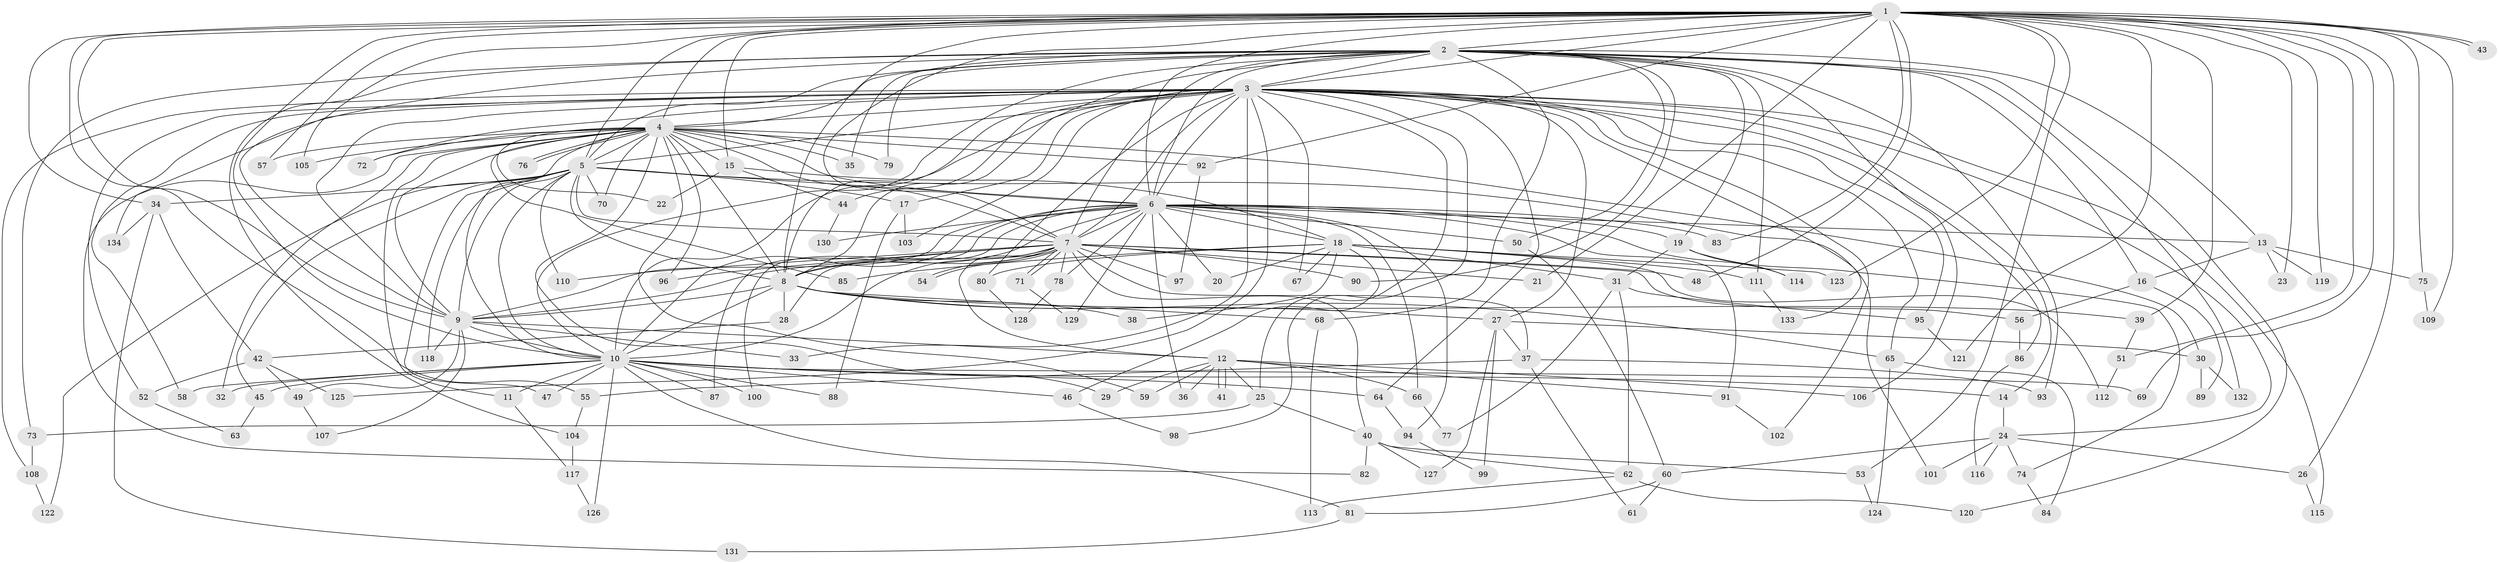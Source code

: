// coarse degree distribution, {29: 0.019417475728155338, 23: 0.009708737864077669, 25: 0.009708737864077669, 21: 0.009708737864077669, 22: 0.019417475728155338, 17: 0.009708737864077669, 20: 0.009708737864077669, 3: 0.24271844660194175, 11: 0.009708737864077669, 6: 0.019417475728155338, 4: 0.06796116504854369, 13: 0.009708737864077669, 5: 0.04854368932038835, 2: 0.4854368932038835, 7: 0.009708737864077669, 8: 0.009708737864077669, 1: 0.009708737864077669}
// Generated by graph-tools (version 1.1) at 2025/51/02/27/25 19:51:53]
// undirected, 134 vertices, 293 edges
graph export_dot {
graph [start="1"]
  node [color=gray90,style=filled];
  1;
  2;
  3;
  4;
  5;
  6;
  7;
  8;
  9;
  10;
  11;
  12;
  13;
  14;
  15;
  16;
  17;
  18;
  19;
  20;
  21;
  22;
  23;
  24;
  25;
  26;
  27;
  28;
  29;
  30;
  31;
  32;
  33;
  34;
  35;
  36;
  37;
  38;
  39;
  40;
  41;
  42;
  43;
  44;
  45;
  46;
  47;
  48;
  49;
  50;
  51;
  52;
  53;
  54;
  55;
  56;
  57;
  58;
  59;
  60;
  61;
  62;
  63;
  64;
  65;
  66;
  67;
  68;
  69;
  70;
  71;
  72;
  73;
  74;
  75;
  76;
  77;
  78;
  79;
  80;
  81;
  82;
  83;
  84;
  85;
  86;
  87;
  88;
  89;
  90;
  91;
  92;
  93;
  94;
  95;
  96;
  97;
  98;
  99;
  100;
  101;
  102;
  103;
  104;
  105;
  106;
  107;
  108;
  109;
  110;
  111;
  112;
  113;
  114;
  115;
  116;
  117;
  118;
  119;
  120;
  121;
  122;
  123;
  124;
  125;
  126;
  127;
  128;
  129;
  130;
  131;
  132;
  133;
  134;
  1 -- 2;
  1 -- 3;
  1 -- 4;
  1 -- 5;
  1 -- 6;
  1 -- 7;
  1 -- 8;
  1 -- 9;
  1 -- 10;
  1 -- 15;
  1 -- 21;
  1 -- 23;
  1 -- 26;
  1 -- 34;
  1 -- 39;
  1 -- 43;
  1 -- 43;
  1 -- 48;
  1 -- 51;
  1 -- 53;
  1 -- 55;
  1 -- 57;
  1 -- 69;
  1 -- 75;
  1 -- 83;
  1 -- 92;
  1 -- 105;
  1 -- 109;
  1 -- 119;
  1 -- 121;
  1 -- 123;
  2 -- 3;
  2 -- 4;
  2 -- 5;
  2 -- 6;
  2 -- 7;
  2 -- 8;
  2 -- 9;
  2 -- 10;
  2 -- 13;
  2 -- 16;
  2 -- 19;
  2 -- 35;
  2 -- 50;
  2 -- 68;
  2 -- 73;
  2 -- 79;
  2 -- 90;
  2 -- 93;
  2 -- 104;
  2 -- 106;
  2 -- 111;
  2 -- 120;
  2 -- 132;
  3 -- 4;
  3 -- 5;
  3 -- 6;
  3 -- 7;
  3 -- 8;
  3 -- 9;
  3 -- 10;
  3 -- 14;
  3 -- 17;
  3 -- 24;
  3 -- 25;
  3 -- 27;
  3 -- 33;
  3 -- 44;
  3 -- 52;
  3 -- 58;
  3 -- 64;
  3 -- 65;
  3 -- 67;
  3 -- 72;
  3 -- 80;
  3 -- 86;
  3 -- 95;
  3 -- 98;
  3 -- 102;
  3 -- 103;
  3 -- 108;
  3 -- 115;
  3 -- 125;
  3 -- 133;
  3 -- 134;
  4 -- 5;
  4 -- 6;
  4 -- 7;
  4 -- 8;
  4 -- 9;
  4 -- 10;
  4 -- 11;
  4 -- 15;
  4 -- 22;
  4 -- 29;
  4 -- 30;
  4 -- 32;
  4 -- 35;
  4 -- 57;
  4 -- 59;
  4 -- 70;
  4 -- 72;
  4 -- 76;
  4 -- 76;
  4 -- 79;
  4 -- 82;
  4 -- 85;
  4 -- 92;
  4 -- 96;
  4 -- 105;
  5 -- 6;
  5 -- 7;
  5 -- 8;
  5 -- 9;
  5 -- 10;
  5 -- 17;
  5 -- 34;
  5 -- 45;
  5 -- 47;
  5 -- 70;
  5 -- 101;
  5 -- 110;
  5 -- 118;
  5 -- 122;
  6 -- 7;
  6 -- 8;
  6 -- 9;
  6 -- 10;
  6 -- 13;
  6 -- 18;
  6 -- 19;
  6 -- 20;
  6 -- 36;
  6 -- 50;
  6 -- 66;
  6 -- 78;
  6 -- 83;
  6 -- 87;
  6 -- 91;
  6 -- 94;
  6 -- 100;
  6 -- 114;
  6 -- 129;
  6 -- 130;
  7 -- 8;
  7 -- 9;
  7 -- 10;
  7 -- 12;
  7 -- 21;
  7 -- 28;
  7 -- 37;
  7 -- 40;
  7 -- 48;
  7 -- 54;
  7 -- 54;
  7 -- 56;
  7 -- 71;
  7 -- 71;
  7 -- 78;
  7 -- 90;
  7 -- 96;
  7 -- 97;
  7 -- 110;
  8 -- 9;
  8 -- 10;
  8 -- 27;
  8 -- 28;
  8 -- 38;
  8 -- 39;
  8 -- 65;
  8 -- 68;
  9 -- 10;
  9 -- 12;
  9 -- 33;
  9 -- 49;
  9 -- 107;
  9 -- 118;
  10 -- 11;
  10 -- 14;
  10 -- 32;
  10 -- 45;
  10 -- 46;
  10 -- 47;
  10 -- 58;
  10 -- 64;
  10 -- 69;
  10 -- 81;
  10 -- 87;
  10 -- 88;
  10 -- 100;
  10 -- 126;
  11 -- 117;
  12 -- 25;
  12 -- 29;
  12 -- 36;
  12 -- 41;
  12 -- 41;
  12 -- 59;
  12 -- 66;
  12 -- 91;
  12 -- 106;
  13 -- 16;
  13 -- 23;
  13 -- 75;
  13 -- 119;
  14 -- 24;
  15 -- 18;
  15 -- 22;
  15 -- 44;
  16 -- 56;
  16 -- 89;
  17 -- 88;
  17 -- 103;
  18 -- 20;
  18 -- 31;
  18 -- 38;
  18 -- 46;
  18 -- 67;
  18 -- 80;
  18 -- 85;
  18 -- 111;
  18 -- 112;
  18 -- 123;
  19 -- 31;
  19 -- 74;
  19 -- 114;
  24 -- 26;
  24 -- 60;
  24 -- 74;
  24 -- 101;
  24 -- 116;
  25 -- 40;
  25 -- 73;
  26 -- 115;
  27 -- 30;
  27 -- 37;
  27 -- 99;
  27 -- 127;
  28 -- 42;
  30 -- 89;
  30 -- 132;
  31 -- 62;
  31 -- 77;
  31 -- 95;
  34 -- 42;
  34 -- 131;
  34 -- 134;
  37 -- 55;
  37 -- 61;
  37 -- 93;
  39 -- 51;
  40 -- 53;
  40 -- 62;
  40 -- 82;
  40 -- 127;
  42 -- 49;
  42 -- 52;
  42 -- 125;
  44 -- 130;
  45 -- 63;
  46 -- 98;
  49 -- 107;
  50 -- 60;
  51 -- 112;
  52 -- 63;
  53 -- 124;
  55 -- 104;
  56 -- 86;
  60 -- 61;
  60 -- 81;
  62 -- 113;
  62 -- 120;
  64 -- 94;
  65 -- 84;
  65 -- 124;
  66 -- 77;
  68 -- 113;
  71 -- 129;
  73 -- 108;
  74 -- 84;
  75 -- 109;
  78 -- 128;
  80 -- 128;
  81 -- 131;
  86 -- 116;
  91 -- 102;
  92 -- 97;
  94 -- 99;
  95 -- 121;
  104 -- 117;
  108 -- 122;
  111 -- 133;
  117 -- 126;
}
